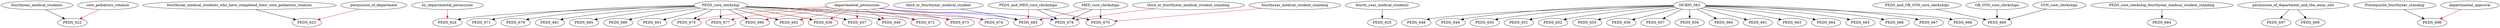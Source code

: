 digraph G {
    edge [color=black];
    fourthyear_medical_students -> PEDS_622;
    edge [color=red];
    core_pediatrics_rotation -> PEDS_622;
    edge [color=black];
    fourthyear_medical_students_who_have_completed_their_core_pediatrics_rotation -> PEDS_623;
    edge [color=red];
    permission_of_department -> PEDS_623;
    edge [color=black];
    PEDS_core_clerkship -> PEDS_624;
    edge [color=red];
    by_departmental_permission -> PEDS_624;
    edge [color=black];
    fourth_year_medical_students -> PEDS_625;
    edge [color=black];
    PEDS_core_clerkship -> PEDS_636;
    edge [color=red];
    departmental_permission -> PEDS_636;
    edge [color=black];
    PEDS_core_clerkship -> PEDS_637;
    edge [color=red];
    departmental_permission -> PEDS_637;
    edge [color=black];
    PEDS_core_clerkship -> PEDS_640;
    edge [color=red];
    departmental_permission -> PEDS_640;
    edge [color=black];
    HUBIO_563 -> PEDS_648;
    edge [color=black];
    HUBIO_563 -> PEDS_649;
    edge [color=black];
    HUBIO_563 -> PEDS_650;
    edge [color=black];
    HUBIO_563 -> PEDS_651;
    edge [color=black];
    HUBIO_563 -> PEDS_652;
    edge [color=black];
    HUBIO_563 -> PEDS_655;
    edge [color=black];
    HUBIO_563 -> PEDS_656;
    edge [color=black];
    HUBIO_563 -> PEDS_657;
    edge [color=black];
    HUBIO_563 -> PEDS_658;
    edge [color=black];
    HUBIO_563 -> PEDS_660;
    edge [color=black];
    HUBIO_563 -> PEDS_661;
    edge [color=black];
    HUBIO_563 -> PEDS_663;
    edge [color=black];
    HUBIO_563 -> PEDS_664;
    edge [color=black];
    HUBIO_563 -> PEDS_665;
    edge [color=black];
    HUBIO_563 -> PEDS_666;
    edge [color=black];
    HUBIO_563 -> PEDS_667;
    edge [color=black];
    HUBIO_563 -> PEDS_668;
    edge [color=black];
    PEDS_and_OB_GYN_core_clerkships -> PEDS_669;
    OB_GYN_core_clerkships -> PEDS_669;
    GYN_core_clerkships -> PEDS_669;
    edge [color=black];
    PEDS_and_MED_core_clerkships -> PEDS_670;
    MED_core_clerkships -> PEDS_670;
    edge [color=red];
    fourthyear_medical_student_standing -> PEDS_670;
    edge [color=black];
    PEDS_core_clerkship -> PEDS_671;
    edge [color=black];
    PEDS_core_clerkship -> PEDS_672;
    edge [color=red];
    departmental_permission -> PEDS_672;
    edge [color=black];
    PEDS_core_clerkship -> PEDS_673;
    edge [color=red];
    departmental_permission -> PEDS_673;
    edge [color=black];
    PEDS_core_clerkship -> PEDS_674;
    edge [color=red];
    departmental_permission -> PEDS_674;
    edge [color=black];
    PEDS_core_clerkship -> PEDS_675;
    edge [color=red];
    departmental_permission -> PEDS_675;
    edge [color=black];
    PEDS_core_clerkship -> PEDS_677;
    edge [color=red];
    departmental_permission -> PEDS_677;
    edge [color=black];
    PEDS_and_MED_core_clerkships -> PEDS_678;
    MED_core_clerkships -> PEDS_678;
    edge [color=red];
    third_or_fourthyear_medical_student_standing -> PEDS_678;
    edge [color=blue];
    departmental_permission -> PEDS_678;
    edge [color=black];
    PEDS_core_clerkship -> PEDS_679;
    edge [color=black];
    PEDS_core_clerkship -> PEDS_681;
    edge [color=black];
    third_or_fourthyear_medical_student -> PEDS_683;
    edge [color=red];
    PEDS_and_MED_core_clerkships -> PEDS_683;
    MED_core_clerkships -> PEDS_683;
    edge [color=blue];
    departmental_permission -> PEDS_683;
    edge [color=black];
    PEDS_core_clerkship_fourthyear_medical_student_standing -> PEDS_684;
    edge [color=black];
    PEDS_core_clerkship -> PEDS_685;
    edge [color=black];
    PEDS_core_clerkship -> PEDS_686;
    edge [color=black];
    PEDS_core_clerkship -> PEDS_690;
    edge [color=red];
    departmental_permission -> PEDS_690;
    edge [color=black];
    PEDS_core_clerkship -> PEDS_691;
    edge [color=black];
    PEDS_core_clerkship -> PEDS_692;
    edge [color=red];
    departmental_permission -> PEDS_692;
    edge [color=black];
    permission_of_department_and_the_away_site -> PEDS_697;
    edge [color=black];
    Prerequisite_fourthyear_standing -> PEDS_698;
    edge [color=red];
    departmental_approval -> PEDS_698;
    edge [color=black];
    permission_of_department_and_the_away_site -> PEDS_699;
}
